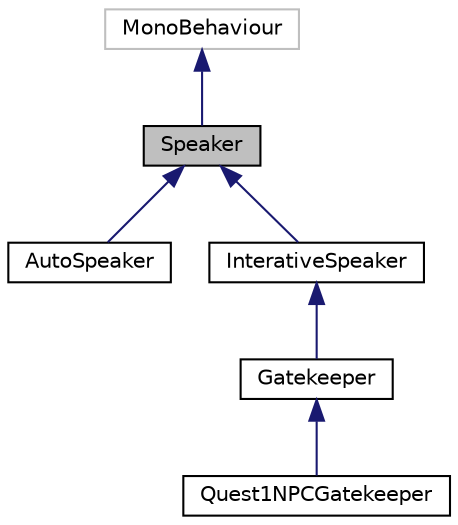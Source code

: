 digraph "Speaker"
{
  edge [fontname="Helvetica",fontsize="10",labelfontname="Helvetica",labelfontsize="10"];
  node [fontname="Helvetica",fontsize="10",shape=record];
  Node0 [label="Speaker",height=0.2,width=0.4,color="black", fillcolor="grey75", style="filled", fontcolor="black"];
  Node1 -> Node0 [dir="back",color="midnightblue",fontsize="10",style="solid",fontname="Helvetica"];
  Node1 [label="MonoBehaviour",height=0.2,width=0.4,color="grey75", fillcolor="white", style="filled"];
  Node0 -> Node2 [dir="back",color="midnightblue",fontsize="10",style="solid",fontname="Helvetica"];
  Node2 [label="AutoSpeaker",height=0.2,width=0.4,color="black", fillcolor="white", style="filled",URL="$class_auto_speaker.html",tooltip="Autotically start the dialog of the speaker after x seconds in a beginning of a scene. "];
  Node0 -> Node3 [dir="back",color="midnightblue",fontsize="10",style="solid",fontname="Helvetica"];
  Node3 [label="InterativeSpeaker",height=0.2,width=0.4,color="black", fillcolor="white", style="filled",URL="$class_interative_speaker.html",tooltip="Developed by: Higor (hcmb) An InterativeSpeaker is a Speaker that starts the dialog when the player p..."];
  Node3 -> Node4 [dir="back",color="midnightblue",fontsize="10",style="solid",fontname="Helvetica"];
  Node4 [label="Gatekeeper",height=0.2,width=0.4,color="black", fillcolor="white", style="filled",URL="$class_gatekeeper.html",tooltip="This NPC is responsible for teleporting the player on the ticket gates. "];
  Node4 -> Node5 [dir="back",color="midnightblue",fontsize="10",style="solid",fontname="Helvetica"];
  Node5 [label="Quest1NPCGatekeeper",height=0.2,width=0.4,color="black", fillcolor="white", style="filled",URL="$class_quest1_n_p_c_gatekeeper.html",tooltip="Quest1 NPC Gatekeeper situation. "];
}
